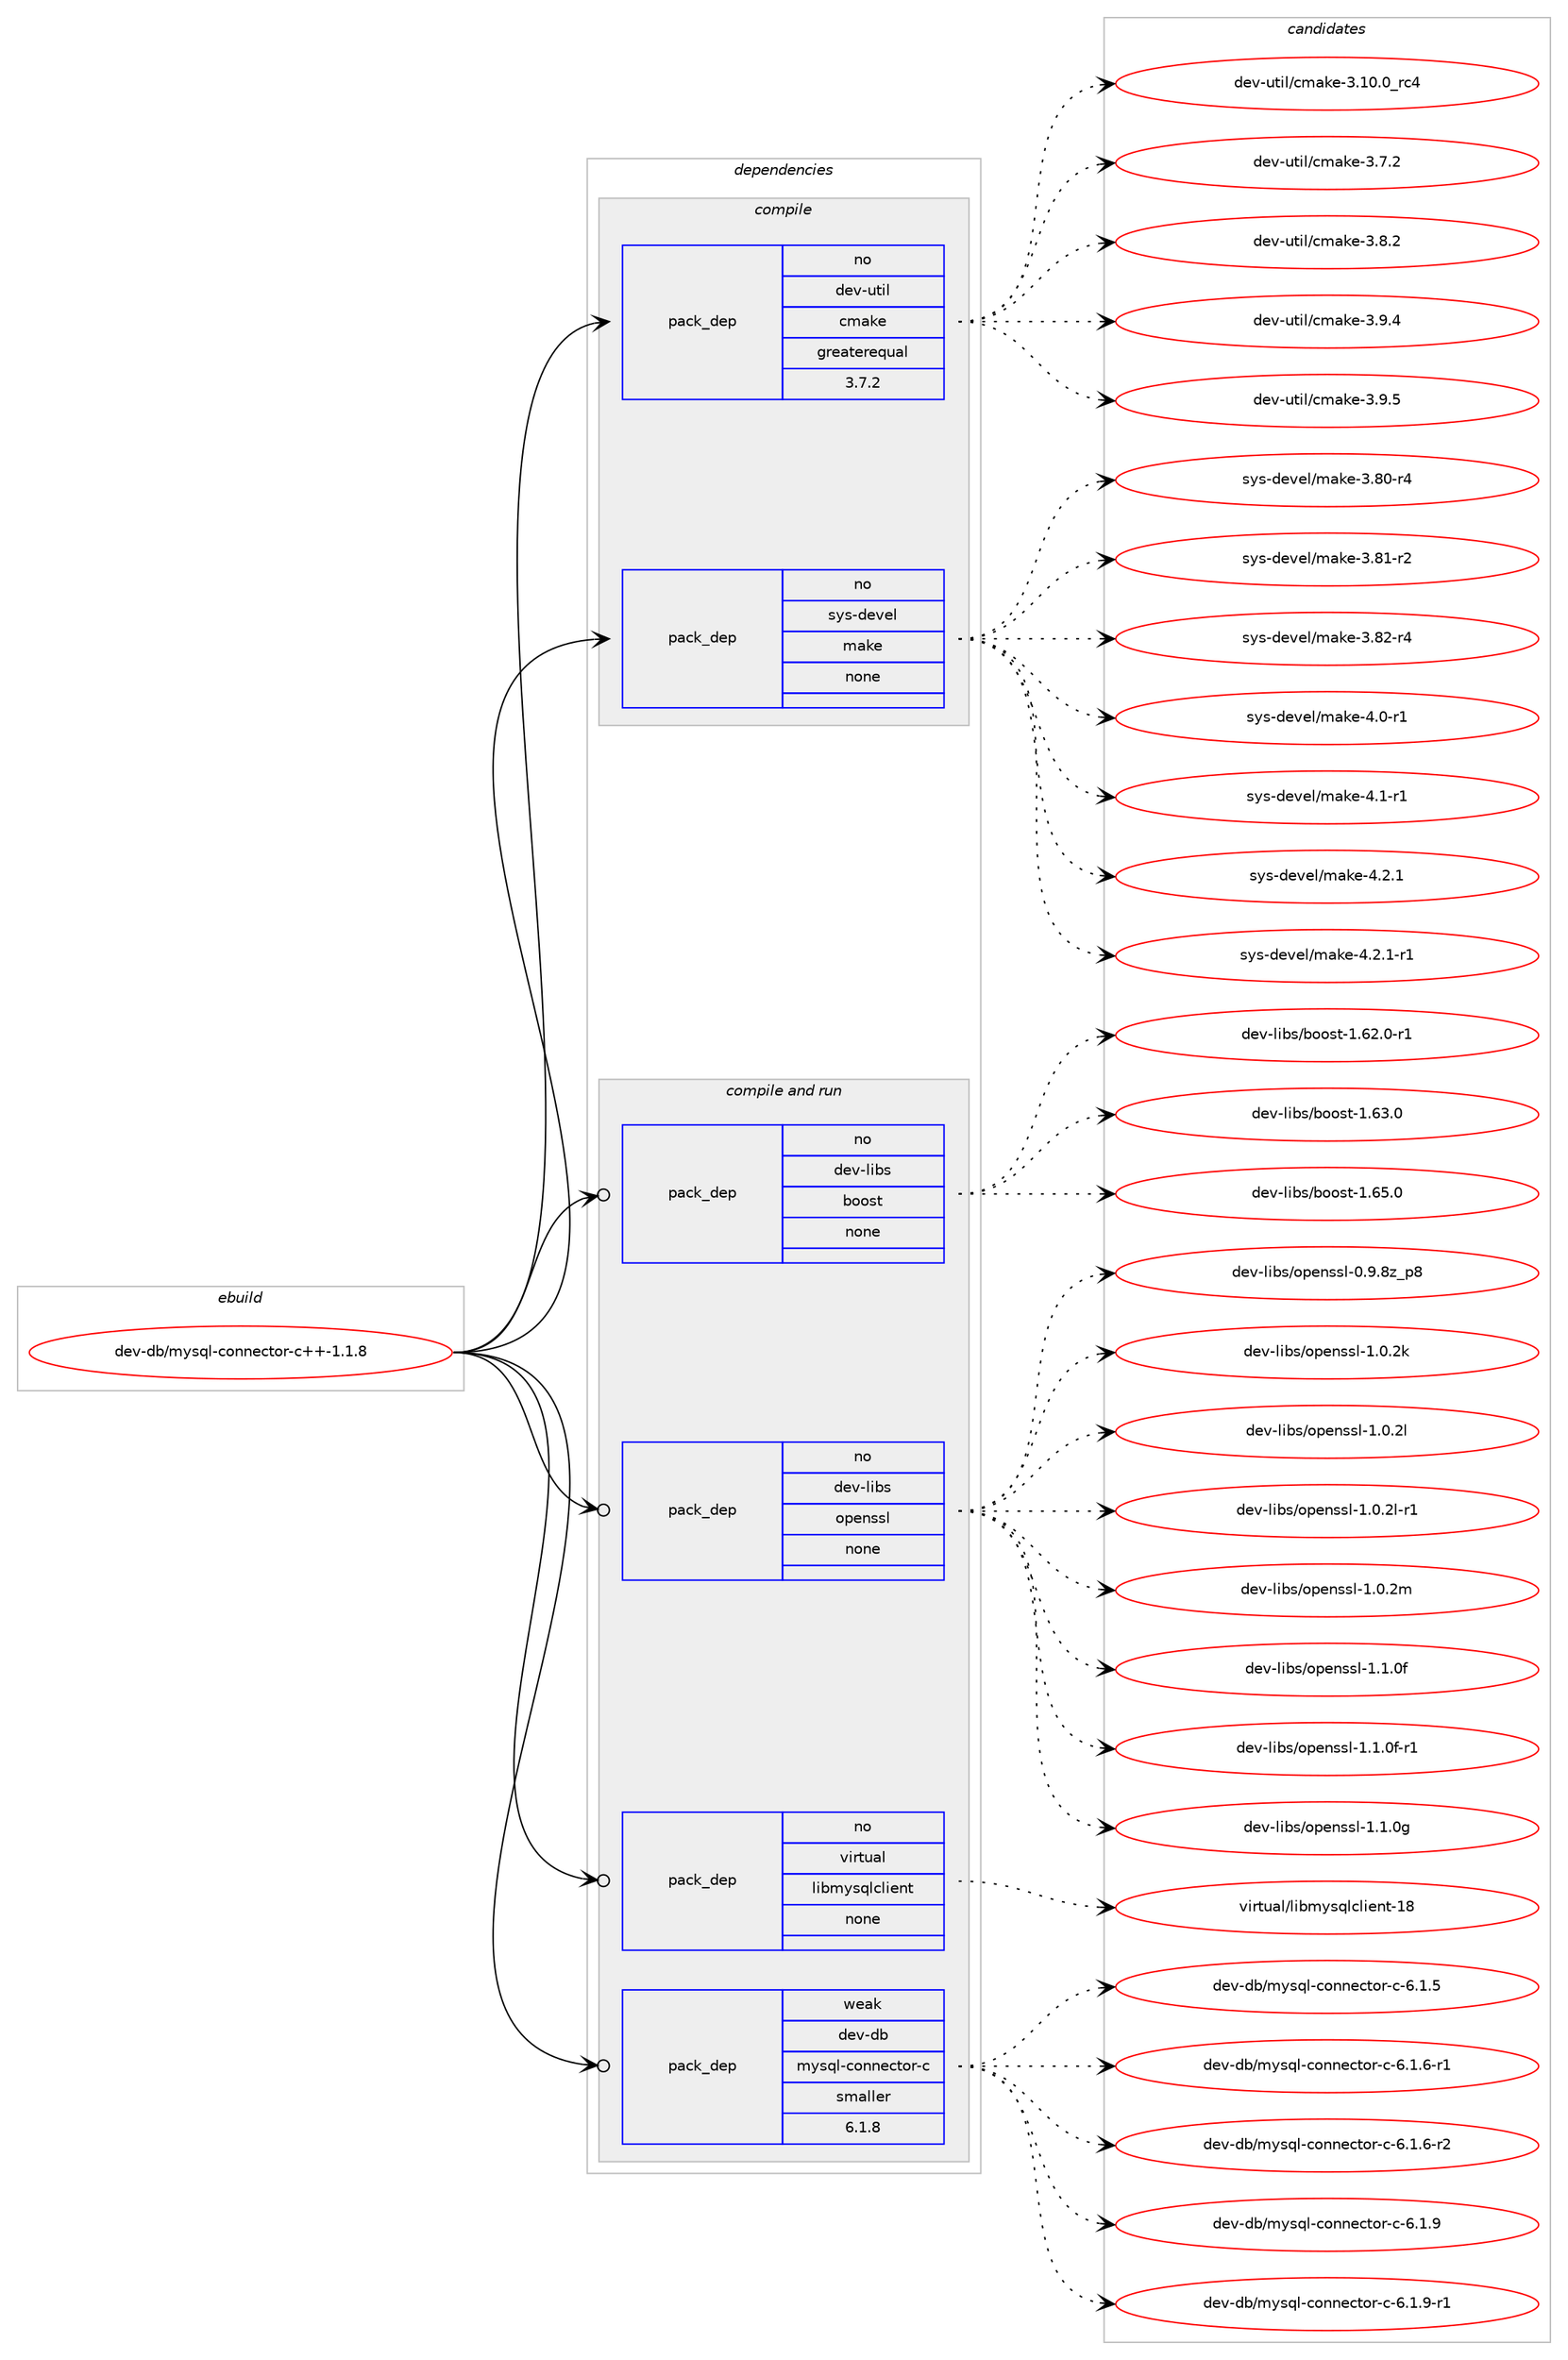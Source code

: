 digraph prolog {

# *************
# Graph options
# *************

newrank=true;
concentrate=true;
compound=true;
graph [rankdir=LR,fontname=Helvetica,fontsize=10,ranksep=1.5];#, ranksep=2.5, nodesep=0.2];
edge  [arrowhead=vee];
node  [fontname=Helvetica,fontsize=10];

# **********
# The ebuild
# **********

subgraph cluster_leftcol {
color=gray;
rank=same;
label=<<i>ebuild</i>>;
id [label="dev-db/mysql-connector-c++-1.1.8", color=red, width=4, href="../dev-db/mysql-connector-c++-1.1.8.svg"];
}

# ****************
# The dependencies
# ****************

subgraph cluster_midcol {
color=gray;
label=<<i>dependencies</i>>;
subgraph cluster_compile {
fillcolor="#eeeeee";
style=filled;
label=<<i>compile</i>>;
subgraph pack50089 {
dependency68030 [label=<<TABLE BORDER="0" CELLBORDER="1" CELLSPACING="0" CELLPADDING="4" WIDTH="220"><TR><TD ROWSPAN="6" CELLPADDING="30">pack_dep</TD></TR><TR><TD WIDTH="110">no</TD></TR><TR><TD>dev-util</TD></TR><TR><TD>cmake</TD></TR><TR><TD>greaterequal</TD></TR><TR><TD>3.7.2</TD></TR></TABLE>>, shape=none, color=blue];
}
id:e -> dependency68030:w [weight=20,style="solid",arrowhead="vee"];
subgraph pack50090 {
dependency68031 [label=<<TABLE BORDER="0" CELLBORDER="1" CELLSPACING="0" CELLPADDING="4" WIDTH="220"><TR><TD ROWSPAN="6" CELLPADDING="30">pack_dep</TD></TR><TR><TD WIDTH="110">no</TD></TR><TR><TD>sys-devel</TD></TR><TR><TD>make</TD></TR><TR><TD>none</TD></TR><TR><TD></TD></TR></TABLE>>, shape=none, color=blue];
}
id:e -> dependency68031:w [weight=20,style="solid",arrowhead="vee"];
}
subgraph cluster_compileandrun {
fillcolor="#eeeeee";
style=filled;
label=<<i>compile and run</i>>;
subgraph pack50091 {
dependency68032 [label=<<TABLE BORDER="0" CELLBORDER="1" CELLSPACING="0" CELLPADDING="4" WIDTH="220"><TR><TD ROWSPAN="6" CELLPADDING="30">pack_dep</TD></TR><TR><TD WIDTH="110">no</TD></TR><TR><TD>dev-libs</TD></TR><TR><TD>boost</TD></TR><TR><TD>none</TD></TR><TR><TD></TD></TR></TABLE>>, shape=none, color=blue];
}
id:e -> dependency68032:w [weight=20,style="solid",arrowhead="odotvee"];
subgraph pack50092 {
dependency68033 [label=<<TABLE BORDER="0" CELLBORDER="1" CELLSPACING="0" CELLPADDING="4" WIDTH="220"><TR><TD ROWSPAN="6" CELLPADDING="30">pack_dep</TD></TR><TR><TD WIDTH="110">no</TD></TR><TR><TD>dev-libs</TD></TR><TR><TD>openssl</TD></TR><TR><TD>none</TD></TR><TR><TD></TD></TR></TABLE>>, shape=none, color=blue];
}
id:e -> dependency68033:w [weight=20,style="solid",arrowhead="odotvee"];
subgraph pack50093 {
dependency68034 [label=<<TABLE BORDER="0" CELLBORDER="1" CELLSPACING="0" CELLPADDING="4" WIDTH="220"><TR><TD ROWSPAN="6" CELLPADDING="30">pack_dep</TD></TR><TR><TD WIDTH="110">no</TD></TR><TR><TD>virtual</TD></TR><TR><TD>libmysqlclient</TD></TR><TR><TD>none</TD></TR><TR><TD></TD></TR></TABLE>>, shape=none, color=blue];
}
id:e -> dependency68034:w [weight=20,style="solid",arrowhead="odotvee"];
subgraph pack50094 {
dependency68035 [label=<<TABLE BORDER="0" CELLBORDER="1" CELLSPACING="0" CELLPADDING="4" WIDTH="220"><TR><TD ROWSPAN="6" CELLPADDING="30">pack_dep</TD></TR><TR><TD WIDTH="110">weak</TD></TR><TR><TD>dev-db</TD></TR><TR><TD>mysql-connector-c</TD></TR><TR><TD>smaller</TD></TR><TR><TD>6.1.8</TD></TR></TABLE>>, shape=none, color=blue];
}
id:e -> dependency68035:w [weight=20,style="solid",arrowhead="odotvee"];
}
subgraph cluster_run {
fillcolor="#eeeeee";
style=filled;
label=<<i>run</i>>;
}
}

# **************
# The candidates
# **************

subgraph cluster_choices {
rank=same;
color=gray;
label=<<i>candidates</i>>;

subgraph choice50089 {
color=black;
nodesep=1;
choice1001011184511711610510847991099710710145514649484648951149952 [label="dev-util/cmake-3.10.0_rc4", color=red, width=4,href="../dev-util/cmake-3.10.0_rc4.svg"];
choice10010111845117116105108479910997107101455146554650 [label="dev-util/cmake-3.7.2", color=red, width=4,href="../dev-util/cmake-3.7.2.svg"];
choice10010111845117116105108479910997107101455146564650 [label="dev-util/cmake-3.8.2", color=red, width=4,href="../dev-util/cmake-3.8.2.svg"];
choice10010111845117116105108479910997107101455146574652 [label="dev-util/cmake-3.9.4", color=red, width=4,href="../dev-util/cmake-3.9.4.svg"];
choice10010111845117116105108479910997107101455146574653 [label="dev-util/cmake-3.9.5", color=red, width=4,href="../dev-util/cmake-3.9.5.svg"];
dependency68030:e -> choice1001011184511711610510847991099710710145514649484648951149952:w [style=dotted,weight="100"];
dependency68030:e -> choice10010111845117116105108479910997107101455146554650:w [style=dotted,weight="100"];
dependency68030:e -> choice10010111845117116105108479910997107101455146564650:w [style=dotted,weight="100"];
dependency68030:e -> choice10010111845117116105108479910997107101455146574652:w [style=dotted,weight="100"];
dependency68030:e -> choice10010111845117116105108479910997107101455146574653:w [style=dotted,weight="100"];
}
subgraph choice50090 {
color=black;
nodesep=1;
choice11512111545100101118101108471099710710145514656484511452 [label="sys-devel/make-3.80-r4", color=red, width=4,href="../sys-devel/make-3.80-r4.svg"];
choice11512111545100101118101108471099710710145514656494511450 [label="sys-devel/make-3.81-r2", color=red, width=4,href="../sys-devel/make-3.81-r2.svg"];
choice11512111545100101118101108471099710710145514656504511452 [label="sys-devel/make-3.82-r4", color=red, width=4,href="../sys-devel/make-3.82-r4.svg"];
choice115121115451001011181011084710997107101455246484511449 [label="sys-devel/make-4.0-r1", color=red, width=4,href="../sys-devel/make-4.0-r1.svg"];
choice115121115451001011181011084710997107101455246494511449 [label="sys-devel/make-4.1-r1", color=red, width=4,href="../sys-devel/make-4.1-r1.svg"];
choice115121115451001011181011084710997107101455246504649 [label="sys-devel/make-4.2.1", color=red, width=4,href="../sys-devel/make-4.2.1.svg"];
choice1151211154510010111810110847109971071014552465046494511449 [label="sys-devel/make-4.2.1-r1", color=red, width=4,href="../sys-devel/make-4.2.1-r1.svg"];
dependency68031:e -> choice11512111545100101118101108471099710710145514656484511452:w [style=dotted,weight="100"];
dependency68031:e -> choice11512111545100101118101108471099710710145514656494511450:w [style=dotted,weight="100"];
dependency68031:e -> choice11512111545100101118101108471099710710145514656504511452:w [style=dotted,weight="100"];
dependency68031:e -> choice115121115451001011181011084710997107101455246484511449:w [style=dotted,weight="100"];
dependency68031:e -> choice115121115451001011181011084710997107101455246494511449:w [style=dotted,weight="100"];
dependency68031:e -> choice115121115451001011181011084710997107101455246504649:w [style=dotted,weight="100"];
dependency68031:e -> choice1151211154510010111810110847109971071014552465046494511449:w [style=dotted,weight="100"];
}
subgraph choice50091 {
color=black;
nodesep=1;
choice10010111845108105981154798111111115116454946545046484511449 [label="dev-libs/boost-1.62.0-r1", color=red, width=4,href="../dev-libs/boost-1.62.0-r1.svg"];
choice1001011184510810598115479811111111511645494654514648 [label="dev-libs/boost-1.63.0", color=red, width=4,href="../dev-libs/boost-1.63.0.svg"];
choice1001011184510810598115479811111111511645494654534648 [label="dev-libs/boost-1.65.0", color=red, width=4,href="../dev-libs/boost-1.65.0.svg"];
dependency68032:e -> choice10010111845108105981154798111111115116454946545046484511449:w [style=dotted,weight="100"];
dependency68032:e -> choice1001011184510810598115479811111111511645494654514648:w [style=dotted,weight="100"];
dependency68032:e -> choice1001011184510810598115479811111111511645494654534648:w [style=dotted,weight="100"];
}
subgraph choice50092 {
color=black;
nodesep=1;
choice1001011184510810598115471111121011101151151084548465746561229511256 [label="dev-libs/openssl-0.9.8z_p8", color=red, width=4,href="../dev-libs/openssl-0.9.8z_p8.svg"];
choice100101118451081059811547111112101110115115108454946484650107 [label="dev-libs/openssl-1.0.2k", color=red, width=4,href="../dev-libs/openssl-1.0.2k.svg"];
choice100101118451081059811547111112101110115115108454946484650108 [label="dev-libs/openssl-1.0.2l", color=red, width=4,href="../dev-libs/openssl-1.0.2l.svg"];
choice1001011184510810598115471111121011101151151084549464846501084511449 [label="dev-libs/openssl-1.0.2l-r1", color=red, width=4,href="../dev-libs/openssl-1.0.2l-r1.svg"];
choice100101118451081059811547111112101110115115108454946484650109 [label="dev-libs/openssl-1.0.2m", color=red, width=4,href="../dev-libs/openssl-1.0.2m.svg"];
choice100101118451081059811547111112101110115115108454946494648102 [label="dev-libs/openssl-1.1.0f", color=red, width=4,href="../dev-libs/openssl-1.1.0f.svg"];
choice1001011184510810598115471111121011101151151084549464946481024511449 [label="dev-libs/openssl-1.1.0f-r1", color=red, width=4,href="../dev-libs/openssl-1.1.0f-r1.svg"];
choice100101118451081059811547111112101110115115108454946494648103 [label="dev-libs/openssl-1.1.0g", color=red, width=4,href="../dev-libs/openssl-1.1.0g.svg"];
dependency68033:e -> choice1001011184510810598115471111121011101151151084548465746561229511256:w [style=dotted,weight="100"];
dependency68033:e -> choice100101118451081059811547111112101110115115108454946484650107:w [style=dotted,weight="100"];
dependency68033:e -> choice100101118451081059811547111112101110115115108454946484650108:w [style=dotted,weight="100"];
dependency68033:e -> choice1001011184510810598115471111121011101151151084549464846501084511449:w [style=dotted,weight="100"];
dependency68033:e -> choice100101118451081059811547111112101110115115108454946484650109:w [style=dotted,weight="100"];
dependency68033:e -> choice100101118451081059811547111112101110115115108454946494648102:w [style=dotted,weight="100"];
dependency68033:e -> choice1001011184510810598115471111121011101151151084549464946481024511449:w [style=dotted,weight="100"];
dependency68033:e -> choice100101118451081059811547111112101110115115108454946494648103:w [style=dotted,weight="100"];
}
subgraph choice50093 {
color=black;
nodesep=1;
choice11810511411611797108471081059810912111511310899108105101110116454956 [label="virtual/libmysqlclient-18", color=red, width=4,href="../virtual/libmysqlclient-18.svg"];
dependency68034:e -> choice11810511411611797108471081059810912111511310899108105101110116454956:w [style=dotted,weight="100"];
}
subgraph choice50094 {
color=black;
nodesep=1;
choice1001011184510098471091211151131084599111110110101991161111144599455446494653 [label="dev-db/mysql-connector-c-6.1.5", color=red, width=4,href="../dev-db/mysql-connector-c-6.1.5.svg"];
choice10010111845100984710912111511310845991111101101019911611111445994554464946544511449 [label="dev-db/mysql-connector-c-6.1.6-r1", color=red, width=4,href="../dev-db/mysql-connector-c-6.1.6-r1.svg"];
choice10010111845100984710912111511310845991111101101019911611111445994554464946544511450 [label="dev-db/mysql-connector-c-6.1.6-r2", color=red, width=4,href="../dev-db/mysql-connector-c-6.1.6-r2.svg"];
choice1001011184510098471091211151131084599111110110101991161111144599455446494657 [label="dev-db/mysql-connector-c-6.1.9", color=red, width=4,href="../dev-db/mysql-connector-c-6.1.9.svg"];
choice10010111845100984710912111511310845991111101101019911611111445994554464946574511449 [label="dev-db/mysql-connector-c-6.1.9-r1", color=red, width=4,href="../dev-db/mysql-connector-c-6.1.9-r1.svg"];
dependency68035:e -> choice1001011184510098471091211151131084599111110110101991161111144599455446494653:w [style=dotted,weight="100"];
dependency68035:e -> choice10010111845100984710912111511310845991111101101019911611111445994554464946544511449:w [style=dotted,weight="100"];
dependency68035:e -> choice10010111845100984710912111511310845991111101101019911611111445994554464946544511450:w [style=dotted,weight="100"];
dependency68035:e -> choice1001011184510098471091211151131084599111110110101991161111144599455446494657:w [style=dotted,weight="100"];
dependency68035:e -> choice10010111845100984710912111511310845991111101101019911611111445994554464946574511449:w [style=dotted,weight="100"];
}
}

}
